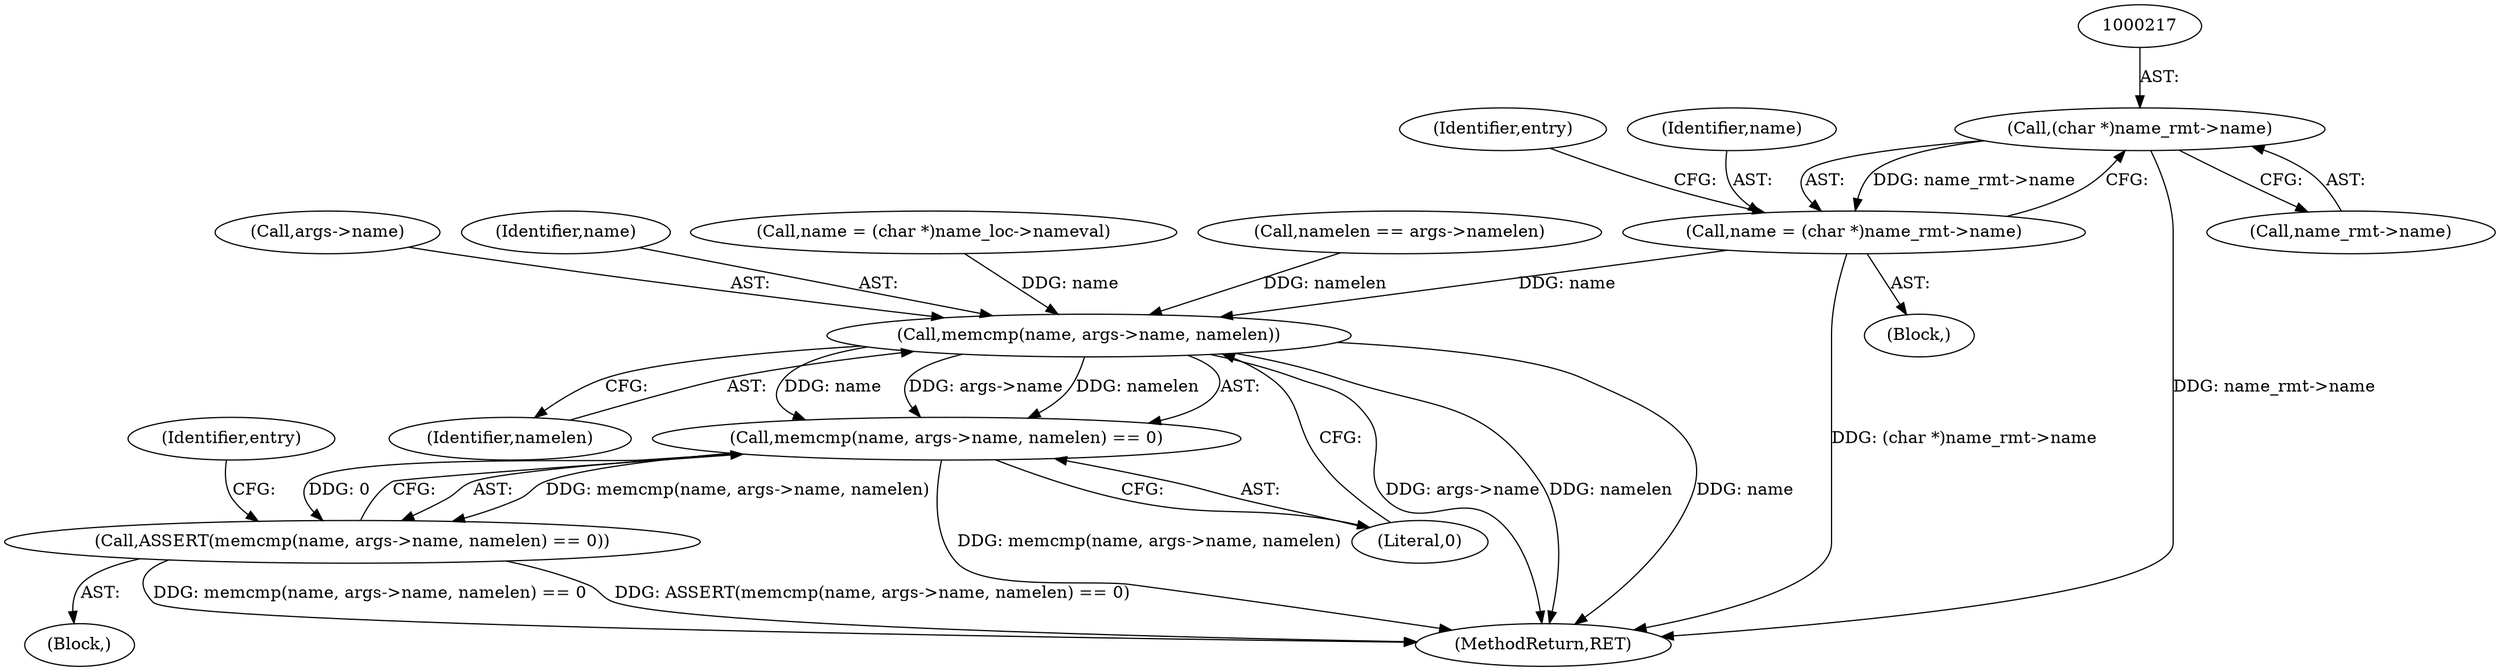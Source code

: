 digraph "0_linux_8275cdd0e7ac550dcce2b3ef6d2fb3b808c1ae59_3@pointer" {
"1000216" [label="(Call,(char *)name_rmt->name)"];
"1000214" [label="(Call,name = (char *)name_rmt->name)"];
"1000238" [label="(Call,memcmp(name, args->name, namelen))"];
"1000237" [label="(Call,memcmp(name, args->name, namelen) == 0)"];
"1000236" [label="(Call,ASSERT(memcmp(name, args->name, namelen) == 0))"];
"1000238" [label="(Call,memcmp(name, args->name, namelen))"];
"1000201" [label="(Block,)"];
"1000243" [label="(Identifier,namelen)"];
"1000236" [label="(Call,ASSERT(memcmp(name, args->name, namelen) == 0))"];
"1000244" [label="(Literal,0)"];
"1000247" [label="(Identifier,entry)"];
"1000317" [label="(MethodReturn,RET)"];
"1000225" [label="(Identifier,entry)"];
"1000239" [label="(Identifier,name)"];
"1000216" [label="(Call,(char *)name_rmt->name)"];
"1000218" [label="(Call,name_rmt->name)"];
"1000193" [label="(Call,name = (char *)name_loc->nameval)"];
"1000231" [label="(Call,namelen == args->namelen)"];
"1000104" [label="(Block,)"];
"1000240" [label="(Call,args->name)"];
"1000237" [label="(Call,memcmp(name, args->name, namelen) == 0)"];
"1000214" [label="(Call,name = (char *)name_rmt->name)"];
"1000215" [label="(Identifier,name)"];
"1000216" -> "1000214"  [label="AST: "];
"1000216" -> "1000218"  [label="CFG: "];
"1000217" -> "1000216"  [label="AST: "];
"1000218" -> "1000216"  [label="AST: "];
"1000214" -> "1000216"  [label="CFG: "];
"1000216" -> "1000317"  [label="DDG: name_rmt->name"];
"1000216" -> "1000214"  [label="DDG: name_rmt->name"];
"1000214" -> "1000201"  [label="AST: "];
"1000215" -> "1000214"  [label="AST: "];
"1000225" -> "1000214"  [label="CFG: "];
"1000214" -> "1000317"  [label="DDG: (char *)name_rmt->name"];
"1000214" -> "1000238"  [label="DDG: name"];
"1000238" -> "1000237"  [label="AST: "];
"1000238" -> "1000243"  [label="CFG: "];
"1000239" -> "1000238"  [label="AST: "];
"1000240" -> "1000238"  [label="AST: "];
"1000243" -> "1000238"  [label="AST: "];
"1000244" -> "1000238"  [label="CFG: "];
"1000238" -> "1000317"  [label="DDG: name"];
"1000238" -> "1000317"  [label="DDG: args->name"];
"1000238" -> "1000317"  [label="DDG: namelen"];
"1000238" -> "1000237"  [label="DDG: name"];
"1000238" -> "1000237"  [label="DDG: args->name"];
"1000238" -> "1000237"  [label="DDG: namelen"];
"1000193" -> "1000238"  [label="DDG: name"];
"1000231" -> "1000238"  [label="DDG: namelen"];
"1000237" -> "1000236"  [label="AST: "];
"1000237" -> "1000244"  [label="CFG: "];
"1000244" -> "1000237"  [label="AST: "];
"1000236" -> "1000237"  [label="CFG: "];
"1000237" -> "1000317"  [label="DDG: memcmp(name, args->name, namelen)"];
"1000237" -> "1000236"  [label="DDG: memcmp(name, args->name, namelen)"];
"1000237" -> "1000236"  [label="DDG: 0"];
"1000236" -> "1000104"  [label="AST: "];
"1000247" -> "1000236"  [label="CFG: "];
"1000236" -> "1000317"  [label="DDG: memcmp(name, args->name, namelen) == 0"];
"1000236" -> "1000317"  [label="DDG: ASSERT(memcmp(name, args->name, namelen) == 0)"];
}
